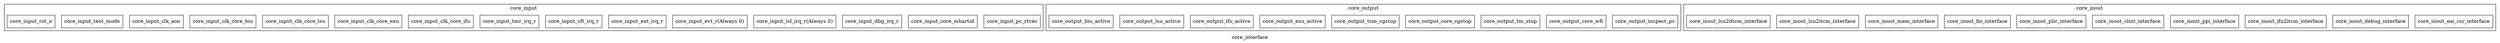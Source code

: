 digraph cluster_core_interface {
label = "core_interface";

subgraph cluster_core_input {
    label = "core_input";
    core_input_pc_rtvec  [ shape=box, label="core_input_pc_rtvec", color="black", fontcolor="black" ];
    core_input_core_mhartid  [ shape=box, label="core_input_core_mhartid", color="black", fontcolor="black" ];
    core_input_dbg_irq_r  [ shape=box, label="core_input_dbg_irq_r", color="black", fontcolor="black" ];
    core_input_lcl_irq_r  [ shape=box, label="core_input_lcl_irq_r(Always 0)", color="black", fontcolor="black" ];
    core_input_evt_r  [ shape=box, label="core_input_evt_r(Always 0)", color="black", fontcolor="black" ];
    core_input_ext_irq_r  [ shape=box, label="core_input_ext_irq_r", color="black", fontcolor="black" ];
    core_input_sft_irq_r  [ shape=box, label="core_input_sft_irq_r", color="black", fontcolor="black" ];
    core_input_tmr_irq_r  [ shape=box, label="core_input_tmr_irq_r", color="black", fontcolor="black" ];
    core_input_clk_core_ifu  [ shape=box, label="core_input_clk_core_ifu", color="black", fontcolor="black" ];
    core_input_clk_core_exu  [ shape=box, label="core_input_clk_core_exu", color="black", fontcolor="black" ];
    core_input_clk_core_lsu  [ shape=box, label="core_input_clk_core_lsu", color="black", fontcolor="black" ];
    core_input_clk_core_biu  [ shape=box, label="core_input_clk_core_biu", color="black", fontcolor="black" ];
    core_input_clk_aon  [ shape=box, label="core_input_clk_aon", color="black", fontcolor="black" ];
    core_input_test_mode  [ shape=box, label="core_input_test_mode", color="black", fontcolor="black" ];
    core_input_rst_n  [ shape=box, label="core_input_rst_n", color="black", fontcolor="black" ];
}

subgraph cluster_core_output {
    label = "core_output";
    core_output_inspect_pc  [ shape=box, label="core_output_inspect_pc", color="black", fontcolor="black" ];
    core_output_core_wfi  [ shape=box, label="core_output_core_wfi", color="black", fontcolor="black" ];
    core_output_tm_stop  [ shape=box, label="core_output_tm_stop", color="black", fontcolor="black" ];
    core_output_core_cgstop  [ shape=box, label="core_output_core_cgstop", color="black", fontcolor="black" ];
    core_output_tcm_cgstop  [ shape=box, label="core_output_tcm_cgstop", color="black", fontcolor="black" ];
    core_output_exu_active  [ shape=box, label="core_output_exu_active", color="black", fontcolor="black" ];
    core_output_ifu_active  [ shape=box, label="core_output_ifu_active", color="black", fontcolor="black" ];
    core_output_lsu_active  [ shape=box, label="core_output_lsu_active", color="black", fontcolor="black" ];
    core_output_biu_active  [ shape=box, label="core_output_biu_active", color="black", fontcolor="black" ];
}

subgraph cluster_core_inout {
    label = "core_inout";
    core_inout_eai_csr_interface  [ shape=box, label="core_inout_eai_csr_interface", color="black", fontcolor="black" ];
    core_inout_debug_interface  [ shape=box, label="core_inout_debug_interface", color="black", fontcolor="black" ];
    core_inout_ifu2itcm_interface  [ shape=box, label="core_inout_ifu2itcm_interface", color="black", fontcolor="black" ];
    core_inout_ppi_interface  [ shape=box, label="core_inout_ppi_interface", color="black", fontcolor="black" ];
    core_inout_clint_interface  [ shape=box, label="core_inout_clint_interface", color="black", fontcolor="black" ];
    core_inout_plic_interface  [ shape=box, label="core_inout_plic_interface", color="black", fontcolor="black" ];
    core_inout_fio_interface  [ shape=box, label="core_inout_fio_interface", color="black", fontcolor="black" ];
    core_inout_mem_interface  [ shape=box, label="core_inout_mem_interface", color="black", fontcolor="black" ];
    core_inout_lsu2itcm_interface  [ shape=box, label="core_inout_lsu2itcm_interface", color="black", fontcolor="black" ];
    core_inout_isu2dtcm_interface  [ shape=box, label="core_inout_lsu2dtcm_interface", color="black", fontcolor="black" ];
}

}